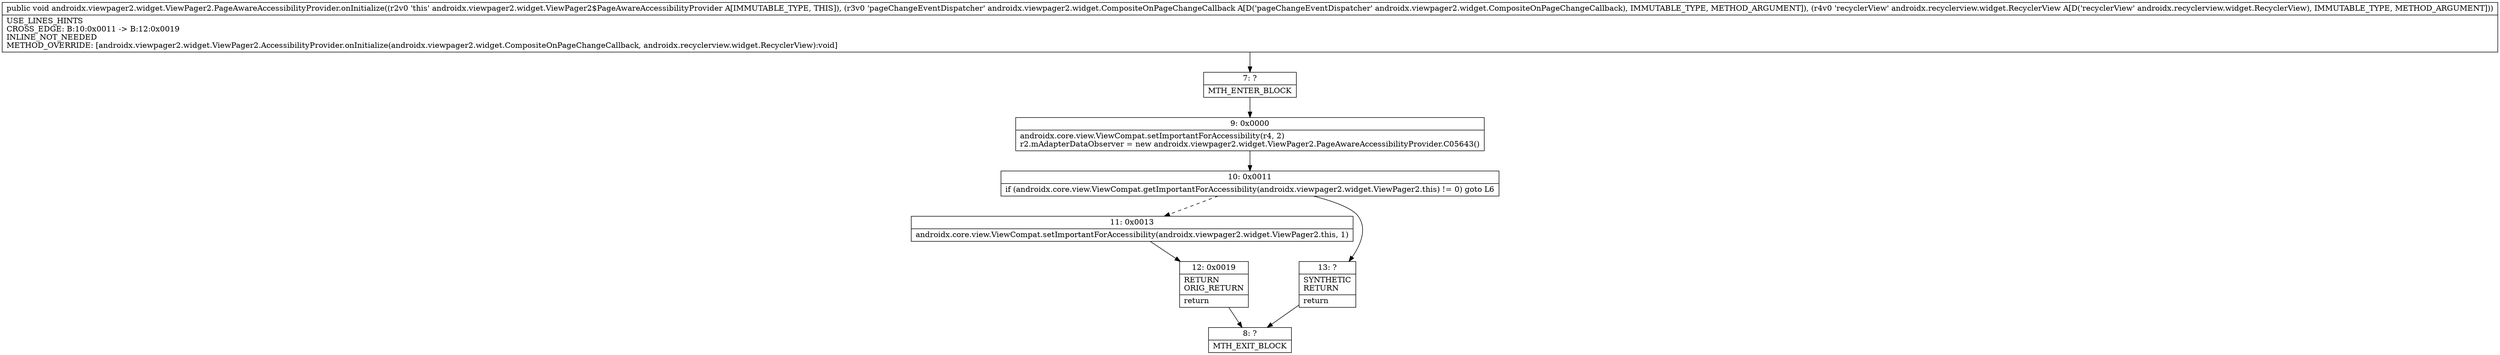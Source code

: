 digraph "CFG forandroidx.viewpager2.widget.ViewPager2.PageAwareAccessibilityProvider.onInitialize(Landroidx\/viewpager2\/widget\/CompositeOnPageChangeCallback;Landroidx\/recyclerview\/widget\/RecyclerView;)V" {
Node_7 [shape=record,label="{7\:\ ?|MTH_ENTER_BLOCK\l}"];
Node_9 [shape=record,label="{9\:\ 0x0000|androidx.core.view.ViewCompat.setImportantForAccessibility(r4, 2)\lr2.mAdapterDataObserver = new androidx.viewpager2.widget.ViewPager2.PageAwareAccessibilityProvider.C05643()\l}"];
Node_10 [shape=record,label="{10\:\ 0x0011|if (androidx.core.view.ViewCompat.getImportantForAccessibility(androidx.viewpager2.widget.ViewPager2.this) != 0) goto L6\l}"];
Node_11 [shape=record,label="{11\:\ 0x0013|androidx.core.view.ViewCompat.setImportantForAccessibility(androidx.viewpager2.widget.ViewPager2.this, 1)\l}"];
Node_12 [shape=record,label="{12\:\ 0x0019|RETURN\lORIG_RETURN\l|return\l}"];
Node_8 [shape=record,label="{8\:\ ?|MTH_EXIT_BLOCK\l}"];
Node_13 [shape=record,label="{13\:\ ?|SYNTHETIC\lRETURN\l|return\l}"];
MethodNode[shape=record,label="{public void androidx.viewpager2.widget.ViewPager2.PageAwareAccessibilityProvider.onInitialize((r2v0 'this' androidx.viewpager2.widget.ViewPager2$PageAwareAccessibilityProvider A[IMMUTABLE_TYPE, THIS]), (r3v0 'pageChangeEventDispatcher' androidx.viewpager2.widget.CompositeOnPageChangeCallback A[D('pageChangeEventDispatcher' androidx.viewpager2.widget.CompositeOnPageChangeCallback), IMMUTABLE_TYPE, METHOD_ARGUMENT]), (r4v0 'recyclerView' androidx.recyclerview.widget.RecyclerView A[D('recyclerView' androidx.recyclerview.widget.RecyclerView), IMMUTABLE_TYPE, METHOD_ARGUMENT]))  | USE_LINES_HINTS\lCROSS_EDGE: B:10:0x0011 \-\> B:12:0x0019\lINLINE_NOT_NEEDED\lMETHOD_OVERRIDE: [androidx.viewpager2.widget.ViewPager2.AccessibilityProvider.onInitialize(androidx.viewpager2.widget.CompositeOnPageChangeCallback, androidx.recyclerview.widget.RecyclerView):void]\l}"];
MethodNode -> Node_7;Node_7 -> Node_9;
Node_9 -> Node_10;
Node_10 -> Node_11[style=dashed];
Node_10 -> Node_13;
Node_11 -> Node_12;
Node_12 -> Node_8;
Node_13 -> Node_8;
}

